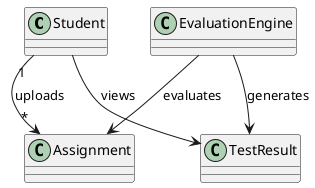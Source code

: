 @startuml
' Relationship diagram for E-Learning Platform

' Classes (you can keep these or render only relations)
class Student
class Assignment
class EvaluationEngine
class TestResult

' Relationships
Student "1" --> "*" Assignment : uploads
EvaluationEngine --> Assignment : evaluates
EvaluationEngine --> TestResult : generates
Student --> TestResult : views

@enduml